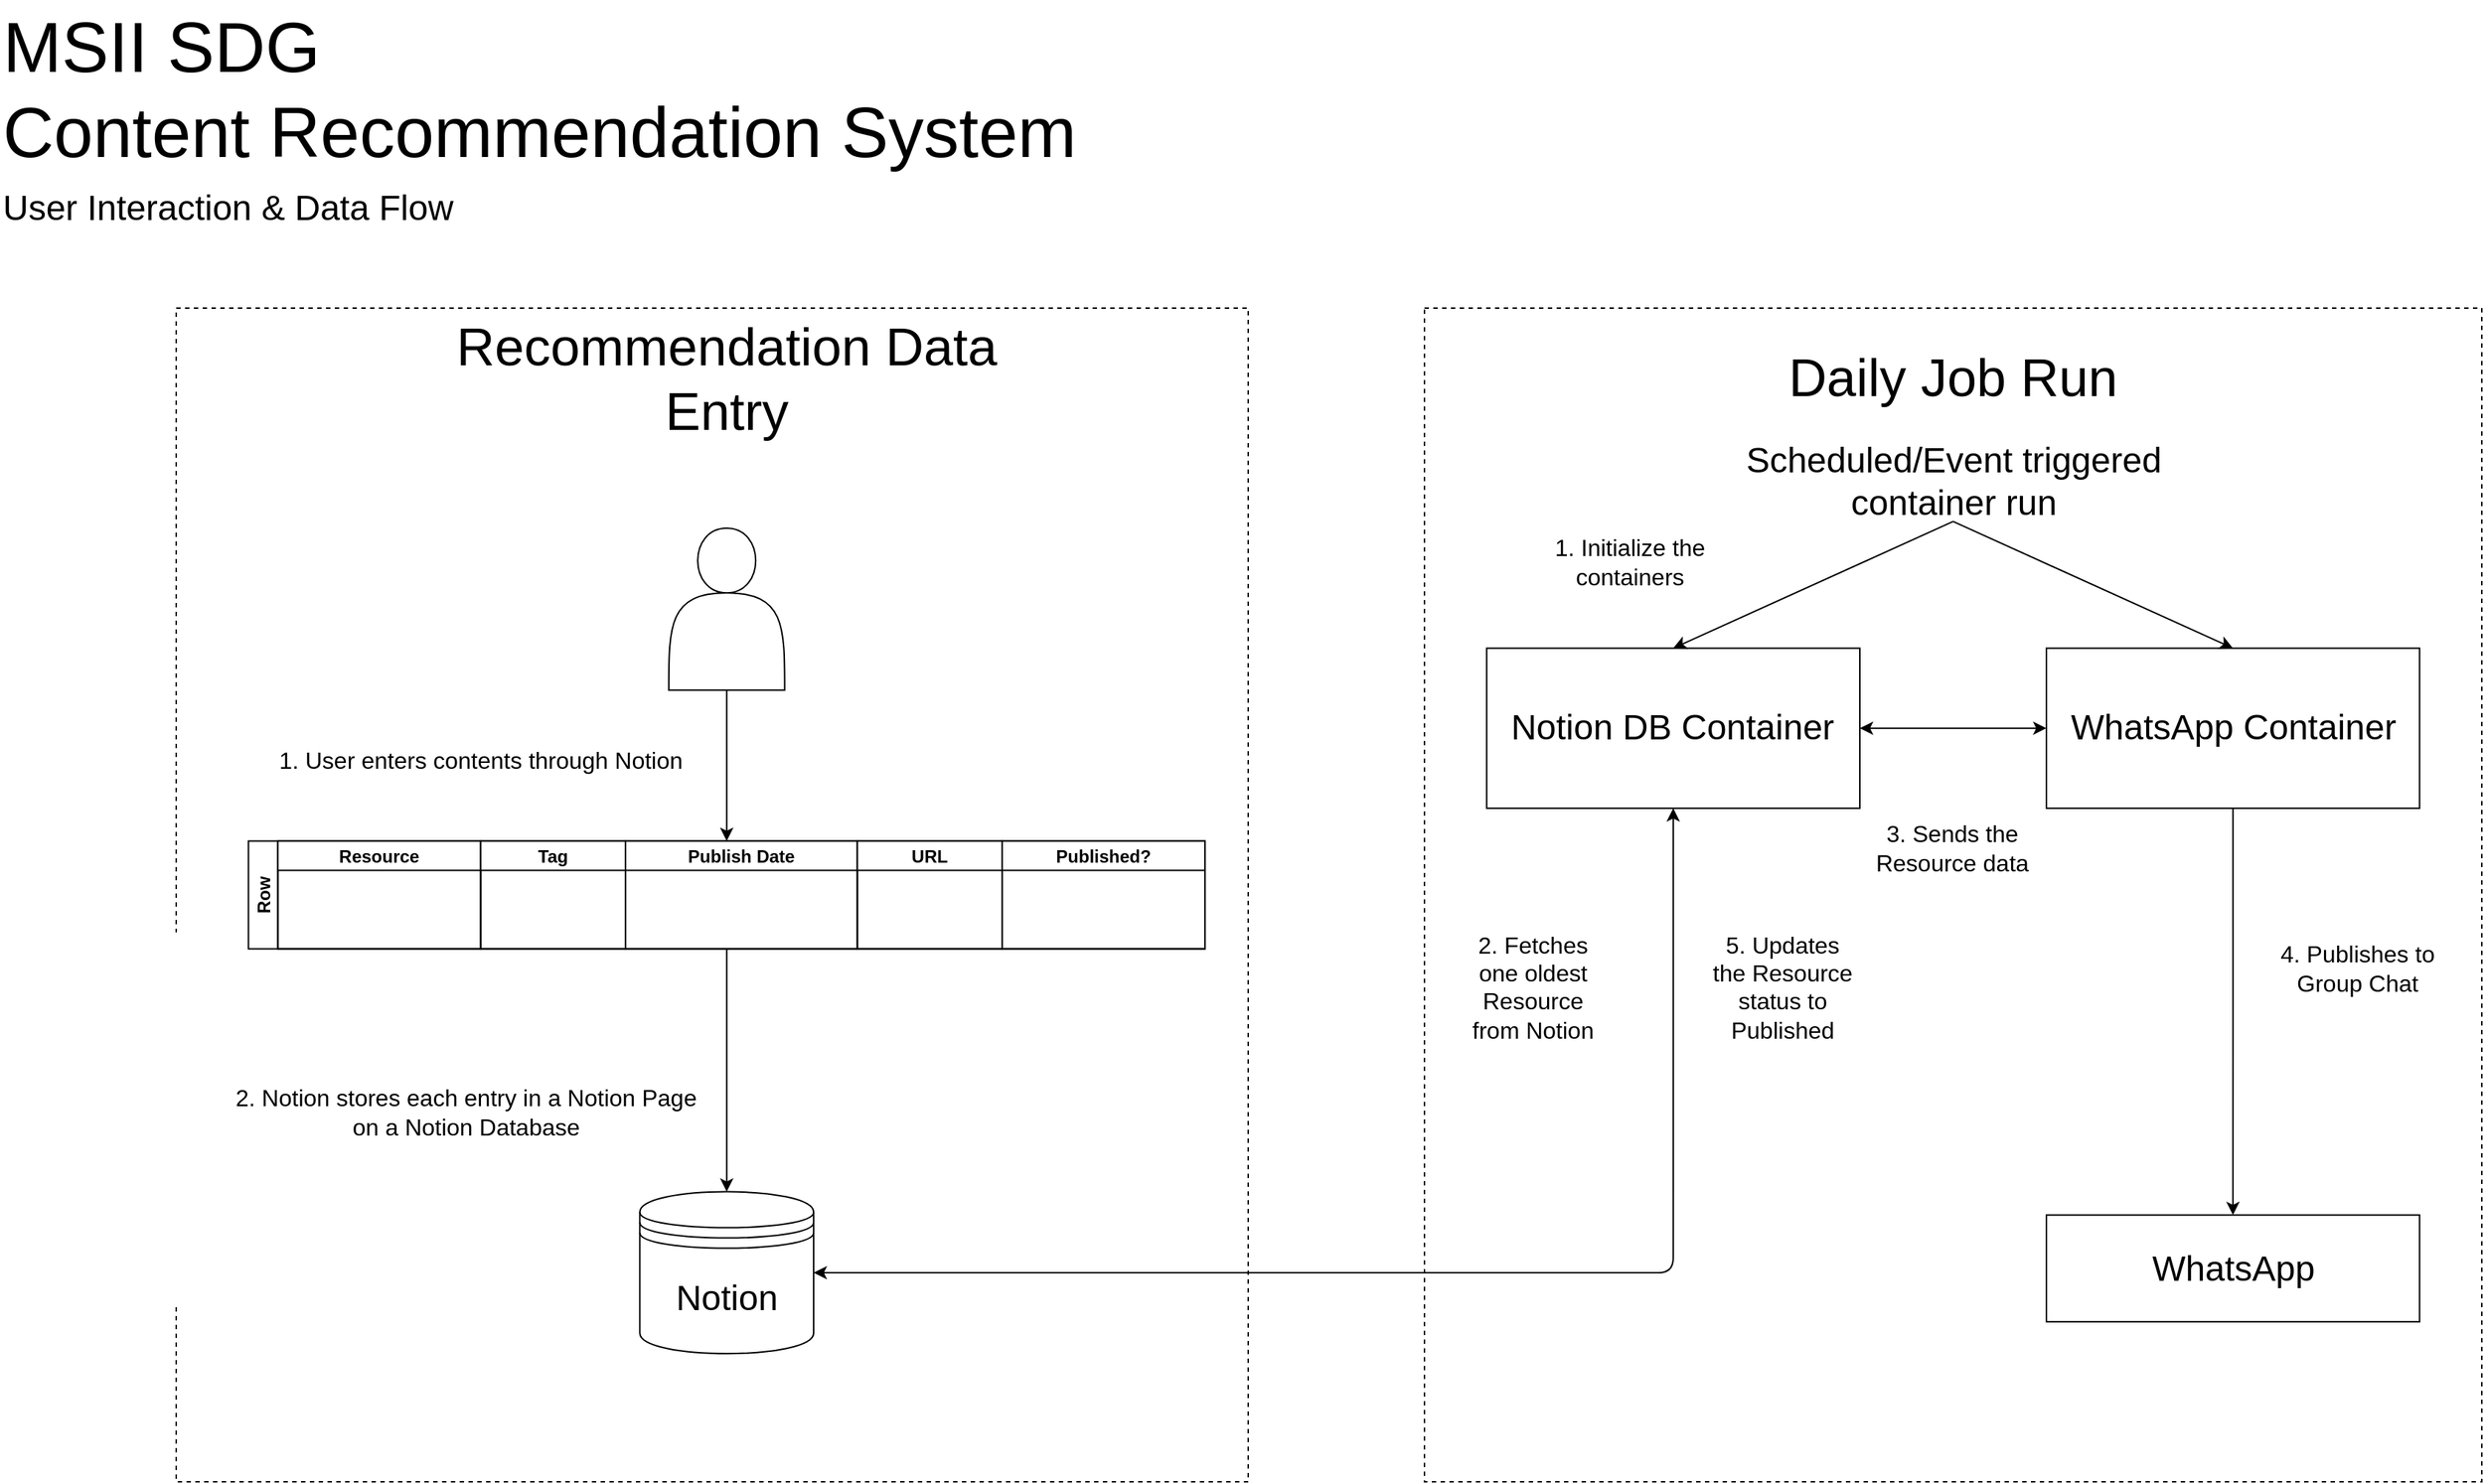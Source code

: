 <mxfile>
    <diagram id="9b5LC0iCoVJjZ2Es-ymr" name="Page-1">
        <mxGraphModel dx="1758" dy="1457" grid="1" gridSize="10" guides="1" tooltips="1" connect="1" arrows="1" fold="1" page="1" pageScale="1" pageWidth="1920" pageHeight="1200" math="0" shadow="0">
            <root>
                <mxCell id="0"/>
                <mxCell id="1" parent="0"/>
                <mxCell id="2" style="edgeStyle=orthogonalEdgeStyle;html=1;exitX=1;exitY=0.5;exitDx=0;exitDy=0;entryX=0.5;entryY=1;entryDx=0;entryDy=0;startArrow=classic;startFill=1;endArrow=classic;endFill=1;strokeWidth=1;" edge="1" parent="1" source="7" target="22">
                    <mxGeometry relative="1" as="geometry"/>
                </mxCell>
                <mxCell id="3" value="" style="group;fontSize=16;" vertex="1" connectable="0" parent="1">
                    <mxGeometry x="200" y="290" width="730" height="800" as="geometry"/>
                </mxCell>
                <mxCell id="4" value="" style="rounded=0;whiteSpace=wrap;html=1;dashed=1;strokeColor=default;fillColor=none;container=0;" vertex="1" parent="3">
                    <mxGeometry width="730" height="800" as="geometry"/>
                </mxCell>
                <mxCell id="5" value="" style="shape=actor;whiteSpace=wrap;html=1;fontSize=16;" vertex="1" parent="3">
                    <mxGeometry x="335.405" y="149.996" width="78.919" height="110.345" as="geometry"/>
                </mxCell>
                <mxCell id="6" value="&lt;font style=&quot;font-size: 16px;&quot;&gt;1. User enters contents through Notion&lt;/font&gt;" style="text;html=1;strokeColor=none;fillColor=none;align=center;verticalAlign=middle;whiteSpace=wrap;rounded=0;fontSize=16;" vertex="1" parent="3">
                    <mxGeometry x="40.0" y="280.003" width="335.405" height="55.172" as="geometry"/>
                </mxCell>
                <mxCell id="7" value="&lt;font style=&quot;font-size: 24px;&quot;&gt;Notion&lt;/font&gt;" style="shape=datastore;whiteSpace=wrap;html=1;fontSize=16;" vertex="1" parent="3">
                    <mxGeometry x="315.686" y="602.299" width="118.378" height="110.345" as="geometry"/>
                </mxCell>
                <mxCell id="8" value="2. Notion stores each entry in a Notion Page on a Notion Database" style="text;html=1;strokeColor=none;fillColor=none;align=center;verticalAlign=middle;whiteSpace=wrap;rounded=0;fontSize=16;" vertex="1" parent="3">
                    <mxGeometry x="30.0" y="519.996" width="335.405" height="55.172" as="geometry"/>
                </mxCell>
                <mxCell id="9" style="edgeStyle=none;html=1;entryX=0.5;entryY=1;entryDx=0;entryDy=0;startArrow=classic;startFill=1;endArrow=none;endFill=0;" edge="1" parent="3" source="11" target="5">
                    <mxGeometry relative="1" as="geometry"/>
                </mxCell>
                <mxCell id="10" style="edgeStyle=none;html=1;entryX=0.5;entryY=0;entryDx=0;entryDy=0;startArrow=none;startFill=0;endArrow=classic;endFill=1;" edge="1" parent="3" source="11" target="7">
                    <mxGeometry relative="1" as="geometry"/>
                </mxCell>
                <mxCell id="11" value="Row" style="swimlane;childLayout=stackLayout;resizeParent=1;resizeParentMax=0;startSize=20;horizontal=0;horizontalStack=1;rotation=0;" vertex="1" parent="3">
                    <mxGeometry x="49.199" y="363.218" width="651.351" height="73.563" as="geometry"/>
                </mxCell>
                <mxCell id="12" value="Resource" style="swimlane;startSize=20;" vertex="1" parent="11">
                    <mxGeometry x="20" width="138.108" height="73.563" as="geometry"/>
                </mxCell>
                <mxCell id="13" value="Tag" style="swimlane;startSize=20;" vertex="1" parent="11">
                    <mxGeometry x="158.108" width="98.649" height="73.563" as="geometry"/>
                </mxCell>
                <mxCell id="14" value="Publish Date" style="swimlane;startSize=20;" vertex="1" parent="11">
                    <mxGeometry x="256.757" width="157.838" height="73.563" as="geometry">
                        <mxRectangle x="260" width="40" height="100" as="alternateBounds"/>
                    </mxGeometry>
                </mxCell>
                <mxCell id="15" value="URL" style="swimlane;startSize=20;" vertex="1" parent="11">
                    <mxGeometry x="414.595" width="98.649" height="73.563" as="geometry">
                        <mxRectangle x="260" width="40" height="100" as="alternateBounds"/>
                    </mxGeometry>
                </mxCell>
                <mxCell id="16" value="Published?" style="swimlane;startSize=20;" vertex="1" parent="11">
                    <mxGeometry x="513.243" width="138.108" height="73.563" as="geometry">
                        <mxRectangle x="260" width="40" height="100" as="alternateBounds"/>
                    </mxGeometry>
                </mxCell>
                <mxCell id="17" value="&lt;font style=&quot;font-size: 36px;&quot;&gt;Recommendation Data Entry&lt;/font&gt;" style="text;html=1;strokeColor=none;fillColor=none;align=center;verticalAlign=middle;whiteSpace=wrap;rounded=0;dashed=1;container=0;fontSize=24;" vertex="1" parent="3">
                    <mxGeometry x="166.656" y="20" width="416.413" height="55.172" as="geometry"/>
                </mxCell>
                <mxCell id="18" value="" style="group;fontSize=16;" vertex="1" connectable="0" parent="1">
                    <mxGeometry x="1050" y="290" width="720" height="800" as="geometry"/>
                </mxCell>
                <mxCell id="19" value="" style="rounded=0;whiteSpace=wrap;html=1;strokeColor=default;fillColor=none;dashed=1;" vertex="1" parent="18">
                    <mxGeometry width="720" height="800" as="geometry"/>
                </mxCell>
                <mxCell id="20" value="Daily Job Run" style="text;html=1;strokeColor=none;fillColor=none;align=center;verticalAlign=middle;whiteSpace=wrap;rounded=0;dashed=1;fontSize=36;" vertex="1" parent="18">
                    <mxGeometry x="233.24" y="20" width="253.53" height="54.55" as="geometry"/>
                </mxCell>
                <mxCell id="21" value="&lt;font style=&quot;font-size: 24px;&quot;&gt;Scheduled/Event triggered container run&lt;/font&gt;" style="text;html=1;strokeColor=none;fillColor=none;align=center;verticalAlign=middle;whiteSpace=wrap;rounded=0;dashed=1;" vertex="1" parent="18">
                    <mxGeometry x="190.588" y="90.909" width="338.824" height="54.545" as="geometry"/>
                </mxCell>
                <mxCell id="22" value="&lt;font style=&quot;font-size: 24px;&quot;&gt;Notion DB Container&lt;/font&gt;" style="rounded=0;whiteSpace=wrap;html=1;strokeColor=default;fillColor=default;" vertex="1" parent="18">
                    <mxGeometry x="42.353" y="231.818" width="254.118" height="109.091" as="geometry"/>
                </mxCell>
                <mxCell id="23" style="edgeStyle=none;html=1;exitX=0.5;exitY=1;exitDx=0;exitDy=0;entryX=0.5;entryY=0;entryDx=0;entryDy=0;startArrow=none;startFill=0;endArrow=classic;endFill=1;" edge="1" parent="18" source="21" target="22">
                    <mxGeometry relative="1" as="geometry"/>
                </mxCell>
                <mxCell id="24" value="&lt;font style=&quot;font-size: 24px;&quot;&gt;WhatsApp Container&lt;/font&gt;" style="rounded=0;whiteSpace=wrap;html=1;strokeColor=default;fillColor=default;" vertex="1" parent="18">
                    <mxGeometry x="423.529" y="231.818" width="254.118" height="109.091" as="geometry"/>
                </mxCell>
                <mxCell id="25" style="edgeStyle=none;html=1;exitX=0.5;exitY=1;exitDx=0;exitDy=0;entryX=0.5;entryY=0;entryDx=0;entryDy=0;startArrow=none;startFill=0;endArrow=classic;endFill=1;" edge="1" parent="18" source="21" target="24">
                    <mxGeometry relative="1" as="geometry"/>
                </mxCell>
                <mxCell id="26" style="edgeStyle=none;html=1;exitX=1;exitY=0.5;exitDx=0;exitDy=0;entryX=0;entryY=0.5;entryDx=0;entryDy=0;startArrow=classic;startFill=1;endArrow=classic;endFill=1;" edge="1" parent="18" source="22" target="24">
                    <mxGeometry relative="1" as="geometry"/>
                </mxCell>
                <mxCell id="27" value="3. Sends the Resource data" style="text;html=1;strokeColor=none;fillColor=none;align=center;verticalAlign=middle;whiteSpace=wrap;rounded=0;fontSize=16;" vertex="1" parent="18">
                    <mxGeometry x="296.471" y="340.909" width="127.059" height="54.545" as="geometry"/>
                </mxCell>
                <mxCell id="28" value="2. Fetches one oldest Resource from Notion" style="text;html=1;strokeColor=none;fillColor=none;align=center;verticalAlign=top;whiteSpace=wrap;rounded=0;fontSize=16;" vertex="1" parent="18">
                    <mxGeometry x="21.176" y="418.182" width="105.882" height="200" as="geometry"/>
                </mxCell>
                <mxCell id="29" value="&lt;font style=&quot;font-size: 24px;&quot;&gt;WhatsApp&lt;/font&gt;" style="rounded=0;whiteSpace=wrap;html=1;strokeColor=default;fillColor=default;" vertex="1" parent="18">
                    <mxGeometry x="423.529" y="618.185" width="254.118" height="72.727" as="geometry"/>
                </mxCell>
                <mxCell id="30" style="edgeStyle=orthogonalEdgeStyle;html=1;exitX=0.5;exitY=1;exitDx=0;exitDy=0;strokeWidth=1;startArrow=none;startFill=0;endArrow=classic;endFill=1;" edge="1" parent="18" source="24" target="29">
                    <mxGeometry relative="1" as="geometry"/>
                </mxCell>
                <mxCell id="31" value="4. Publishes to Group Chat" style="text;html=1;strokeColor=none;fillColor=none;align=center;verticalAlign=middle;whiteSpace=wrap;rounded=0;fontSize=16;" vertex="1" parent="18">
                    <mxGeometry x="571.765" y="395.455" width="127.059" height="109.091" as="geometry"/>
                </mxCell>
                <mxCell id="32" value="5. Updates the Resource status to Published" style="text;html=1;strokeColor=none;fillColor=none;align=center;verticalAlign=top;whiteSpace=wrap;rounded=0;fontSize=16;" vertex="1" parent="18">
                    <mxGeometry x="190.588" y="418.182" width="105.882" height="200" as="geometry"/>
                </mxCell>
                <mxCell id="37" value="1. Initialize the containers" style="text;html=1;strokeColor=none;fillColor=none;align=center;verticalAlign=middle;whiteSpace=wrap;rounded=0;fontSize=16;" vertex="1" parent="18">
                    <mxGeometry x="50" y="145.46" width="180" height="54.55" as="geometry"/>
                </mxCell>
                <mxCell id="35" value="User Interaction &amp;amp; Data Flow" style="text;html=1;align=left;verticalAlign=middle;resizable=0;points=[];autosize=1;strokeColor=none;fillColor=none;fontSize=24;" vertex="1" parent="1">
                    <mxGeometry x="80" y="202" width="330" height="40" as="geometry"/>
                </mxCell>
                <mxCell id="36" value="MSII SDG&lt;br style=&quot;font-size: 48px;&quot;&gt;Content Recommendation System" style="text;html=1;strokeColor=none;fillColor=none;align=left;verticalAlign=middle;whiteSpace=wrap;rounded=0;fontSize=48;" vertex="1" parent="1">
                    <mxGeometry x="80" y="80" width="960" height="122" as="geometry"/>
                </mxCell>
            </root>
        </mxGraphModel>
    </diagram>
</mxfile>
